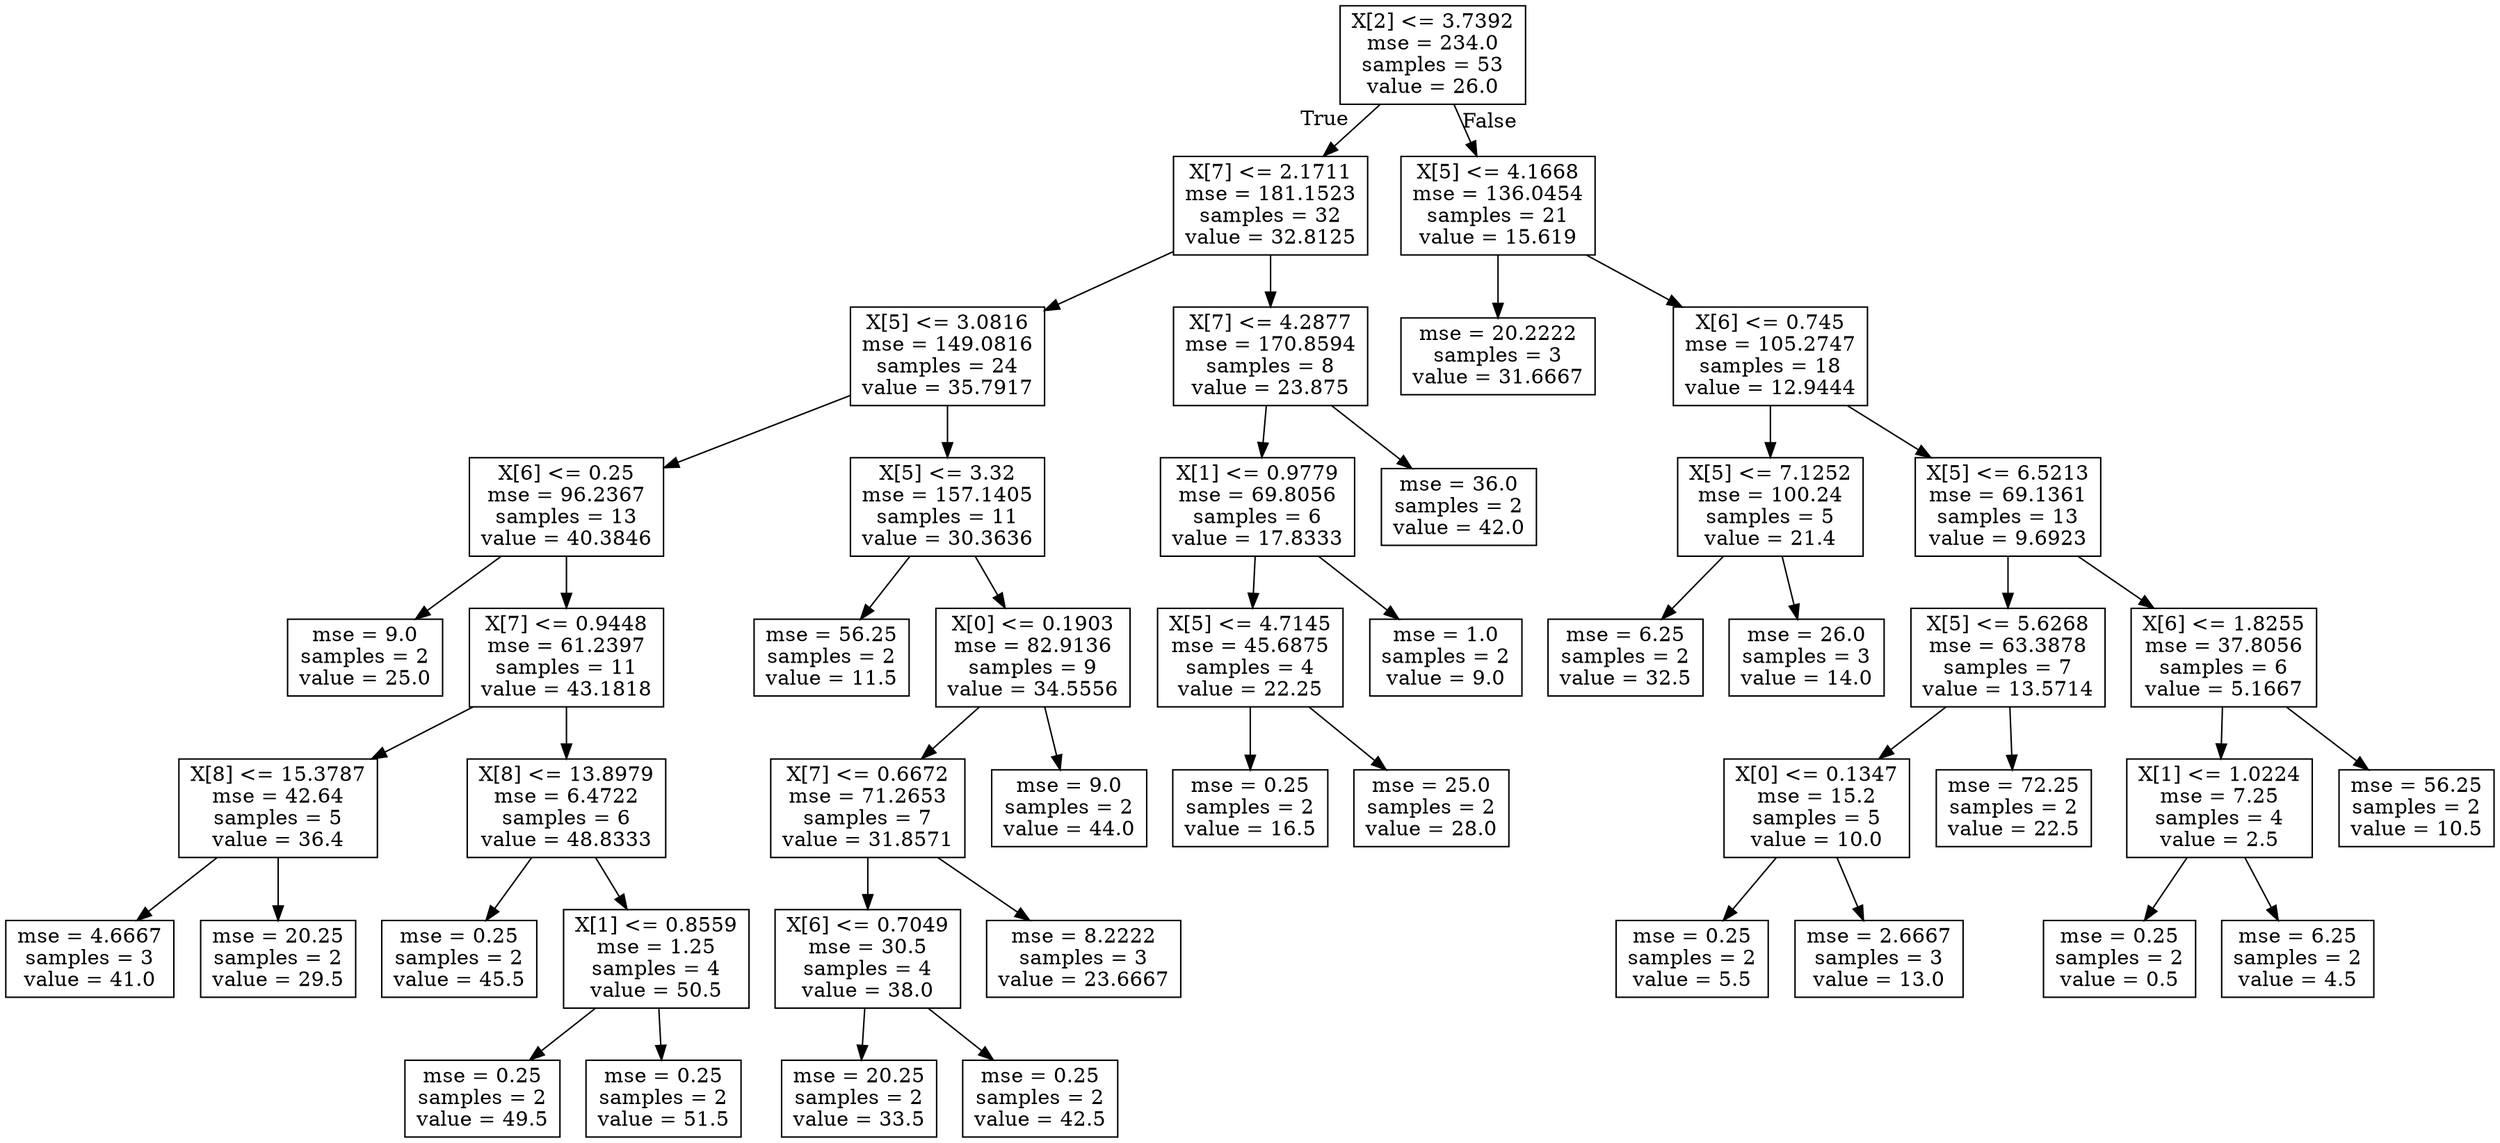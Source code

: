 digraph Tree {
node [shape=box] ;
0 [label="X[2] <= 3.7392\nmse = 234.0\nsamples = 53\nvalue = 26.0"] ;
1 [label="X[7] <= 2.1711\nmse = 181.1523\nsamples = 32\nvalue = 32.8125"] ;
0 -> 1 [labeldistance=2.5, labelangle=45, headlabel="True"] ;
2 [label="X[5] <= 3.0816\nmse = 149.0816\nsamples = 24\nvalue = 35.7917"] ;
1 -> 2 ;
3 [label="X[6] <= 0.25\nmse = 96.2367\nsamples = 13\nvalue = 40.3846"] ;
2 -> 3 ;
4 [label="mse = 9.0\nsamples = 2\nvalue = 25.0"] ;
3 -> 4 ;
5 [label="X[7] <= 0.9448\nmse = 61.2397\nsamples = 11\nvalue = 43.1818"] ;
3 -> 5 ;
6 [label="X[8] <= 15.3787\nmse = 42.64\nsamples = 5\nvalue = 36.4"] ;
5 -> 6 ;
7 [label="mse = 4.6667\nsamples = 3\nvalue = 41.0"] ;
6 -> 7 ;
8 [label="mse = 20.25\nsamples = 2\nvalue = 29.5"] ;
6 -> 8 ;
9 [label="X[8] <= 13.8979\nmse = 6.4722\nsamples = 6\nvalue = 48.8333"] ;
5 -> 9 ;
10 [label="mse = 0.25\nsamples = 2\nvalue = 45.5"] ;
9 -> 10 ;
11 [label="X[1] <= 0.8559\nmse = 1.25\nsamples = 4\nvalue = 50.5"] ;
9 -> 11 ;
12 [label="mse = 0.25\nsamples = 2\nvalue = 49.5"] ;
11 -> 12 ;
13 [label="mse = 0.25\nsamples = 2\nvalue = 51.5"] ;
11 -> 13 ;
14 [label="X[5] <= 3.32\nmse = 157.1405\nsamples = 11\nvalue = 30.3636"] ;
2 -> 14 ;
15 [label="mse = 56.25\nsamples = 2\nvalue = 11.5"] ;
14 -> 15 ;
16 [label="X[0] <= 0.1903\nmse = 82.9136\nsamples = 9\nvalue = 34.5556"] ;
14 -> 16 ;
17 [label="X[7] <= 0.6672\nmse = 71.2653\nsamples = 7\nvalue = 31.8571"] ;
16 -> 17 ;
18 [label="X[6] <= 0.7049\nmse = 30.5\nsamples = 4\nvalue = 38.0"] ;
17 -> 18 ;
19 [label="mse = 20.25\nsamples = 2\nvalue = 33.5"] ;
18 -> 19 ;
20 [label="mse = 0.25\nsamples = 2\nvalue = 42.5"] ;
18 -> 20 ;
21 [label="mse = 8.2222\nsamples = 3\nvalue = 23.6667"] ;
17 -> 21 ;
22 [label="mse = 9.0\nsamples = 2\nvalue = 44.0"] ;
16 -> 22 ;
23 [label="X[7] <= 4.2877\nmse = 170.8594\nsamples = 8\nvalue = 23.875"] ;
1 -> 23 ;
24 [label="X[1] <= 0.9779\nmse = 69.8056\nsamples = 6\nvalue = 17.8333"] ;
23 -> 24 ;
25 [label="X[5] <= 4.7145\nmse = 45.6875\nsamples = 4\nvalue = 22.25"] ;
24 -> 25 ;
26 [label="mse = 0.25\nsamples = 2\nvalue = 16.5"] ;
25 -> 26 ;
27 [label="mse = 25.0\nsamples = 2\nvalue = 28.0"] ;
25 -> 27 ;
28 [label="mse = 1.0\nsamples = 2\nvalue = 9.0"] ;
24 -> 28 ;
29 [label="mse = 36.0\nsamples = 2\nvalue = 42.0"] ;
23 -> 29 ;
30 [label="X[5] <= 4.1668\nmse = 136.0454\nsamples = 21\nvalue = 15.619"] ;
0 -> 30 [labeldistance=2.5, labelangle=-45, headlabel="False"] ;
31 [label="mse = 20.2222\nsamples = 3\nvalue = 31.6667"] ;
30 -> 31 ;
32 [label="X[6] <= 0.745\nmse = 105.2747\nsamples = 18\nvalue = 12.9444"] ;
30 -> 32 ;
33 [label="X[5] <= 7.1252\nmse = 100.24\nsamples = 5\nvalue = 21.4"] ;
32 -> 33 ;
34 [label="mse = 6.25\nsamples = 2\nvalue = 32.5"] ;
33 -> 34 ;
35 [label="mse = 26.0\nsamples = 3\nvalue = 14.0"] ;
33 -> 35 ;
36 [label="X[5] <= 6.5213\nmse = 69.1361\nsamples = 13\nvalue = 9.6923"] ;
32 -> 36 ;
37 [label="X[5] <= 5.6268\nmse = 63.3878\nsamples = 7\nvalue = 13.5714"] ;
36 -> 37 ;
38 [label="X[0] <= 0.1347\nmse = 15.2\nsamples = 5\nvalue = 10.0"] ;
37 -> 38 ;
39 [label="mse = 0.25\nsamples = 2\nvalue = 5.5"] ;
38 -> 39 ;
40 [label="mse = 2.6667\nsamples = 3\nvalue = 13.0"] ;
38 -> 40 ;
41 [label="mse = 72.25\nsamples = 2\nvalue = 22.5"] ;
37 -> 41 ;
42 [label="X[6] <= 1.8255\nmse = 37.8056\nsamples = 6\nvalue = 5.1667"] ;
36 -> 42 ;
43 [label="X[1] <= 1.0224\nmse = 7.25\nsamples = 4\nvalue = 2.5"] ;
42 -> 43 ;
44 [label="mse = 0.25\nsamples = 2\nvalue = 0.5"] ;
43 -> 44 ;
45 [label="mse = 6.25\nsamples = 2\nvalue = 4.5"] ;
43 -> 45 ;
46 [label="mse = 56.25\nsamples = 2\nvalue = 10.5"] ;
42 -> 46 ;
}